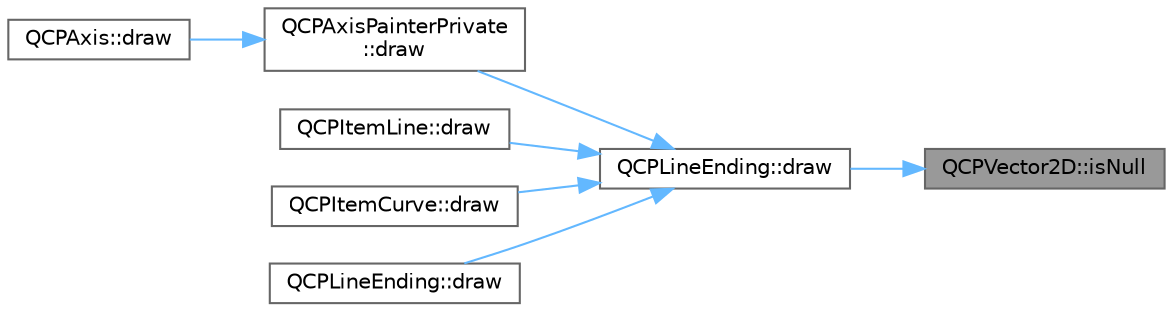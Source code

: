 digraph "QCPVector2D::isNull"
{
 // LATEX_PDF_SIZE
  bgcolor="transparent";
  edge [fontname=Helvetica,fontsize=10,labelfontname=Helvetica,labelfontsize=10];
  node [fontname=Helvetica,fontsize=10,shape=box,height=0.2,width=0.4];
  rankdir="RL";
  Node1 [label="QCPVector2D::isNull",height=0.2,width=0.4,color="gray40", fillcolor="grey60", style="filled", fontcolor="black",tooltip=" "];
  Node1 -> Node2 [dir="back",color="steelblue1",style="solid"];
  Node2 [label="QCPLineEnding::draw",height=0.2,width=0.4,color="grey40", fillcolor="white", style="filled",URL="$class_q_c_p_line_ending.html#a4f45db54f2aba03acf055e29aec1e8e7",tooltip=" "];
  Node2 -> Node3 [dir="back",color="steelblue1",style="solid"];
  Node3 [label="QCPAxisPainterPrivate\l::draw",height=0.2,width=0.4,color="grey40", fillcolor="white", style="filled",URL="$class_q_c_p_axis_painter_private.html#a0207a99bdf9c4f70af20928898ddc2fc",tooltip=" "];
  Node3 -> Node4 [dir="back",color="steelblue1",style="solid"];
  Node4 [label="QCPAxis::draw",height=0.2,width=0.4,color="grey40", fillcolor="white", style="filled",URL="$class_q_c_p_axis.html#ac15ebb4225ca5212d8e5fffae481bc9b",tooltip=" "];
  Node2 -> Node5 [dir="back",color="steelblue1",style="solid"];
  Node5 [label="QCPItemLine::draw",height=0.2,width=0.4,color="grey40", fillcolor="white", style="filled",URL="$class_q_c_p_item_line.html#ae184140b61b2ef5b8edde76304447200",tooltip=" "];
  Node2 -> Node6 [dir="back",color="steelblue1",style="solid"];
  Node6 [label="QCPItemCurve::draw",height=0.2,width=0.4,color="grey40", fillcolor="white", style="filled",URL="$class_q_c_p_item_curve.html#a856ae61de18278847ba5e0e357bf68f2",tooltip=" "];
  Node2 -> Node7 [dir="back",color="steelblue1",style="solid"];
  Node7 [label="QCPLineEnding::draw",height=0.2,width=0.4,color="grey40", fillcolor="white", style="filled",URL="$class_q_c_p_line_ending.html#af7ac30a81ba85b9bded148c6ec387391",tooltip=" "];
}
